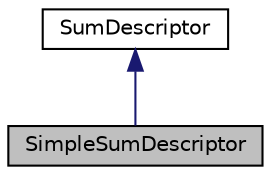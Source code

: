 digraph "SimpleSumDescriptor"
{
  edge [fontname="Helvetica",fontsize="10",labelfontname="Helvetica",labelfontsize="10"];
  node [fontname="Helvetica",fontsize="10",shape=record];
  Node0 [label="SimpleSumDescriptor",height=0.2,width=0.4,color="black", fillcolor="grey75", style="filled", fontcolor="black"];
  Node1 -> Node0 [dir="back",color="midnightblue",fontsize="10",style="solid",fontname="Helvetica"];
  Node1 [label="SumDescriptor",height=0.2,width=0.4,color="black", fillcolor="white", style="filled",URL="$classkaldi_1_1nnet3_1_1SumDescriptor.html",tooltip="This is an abstract base-class. "];
}
